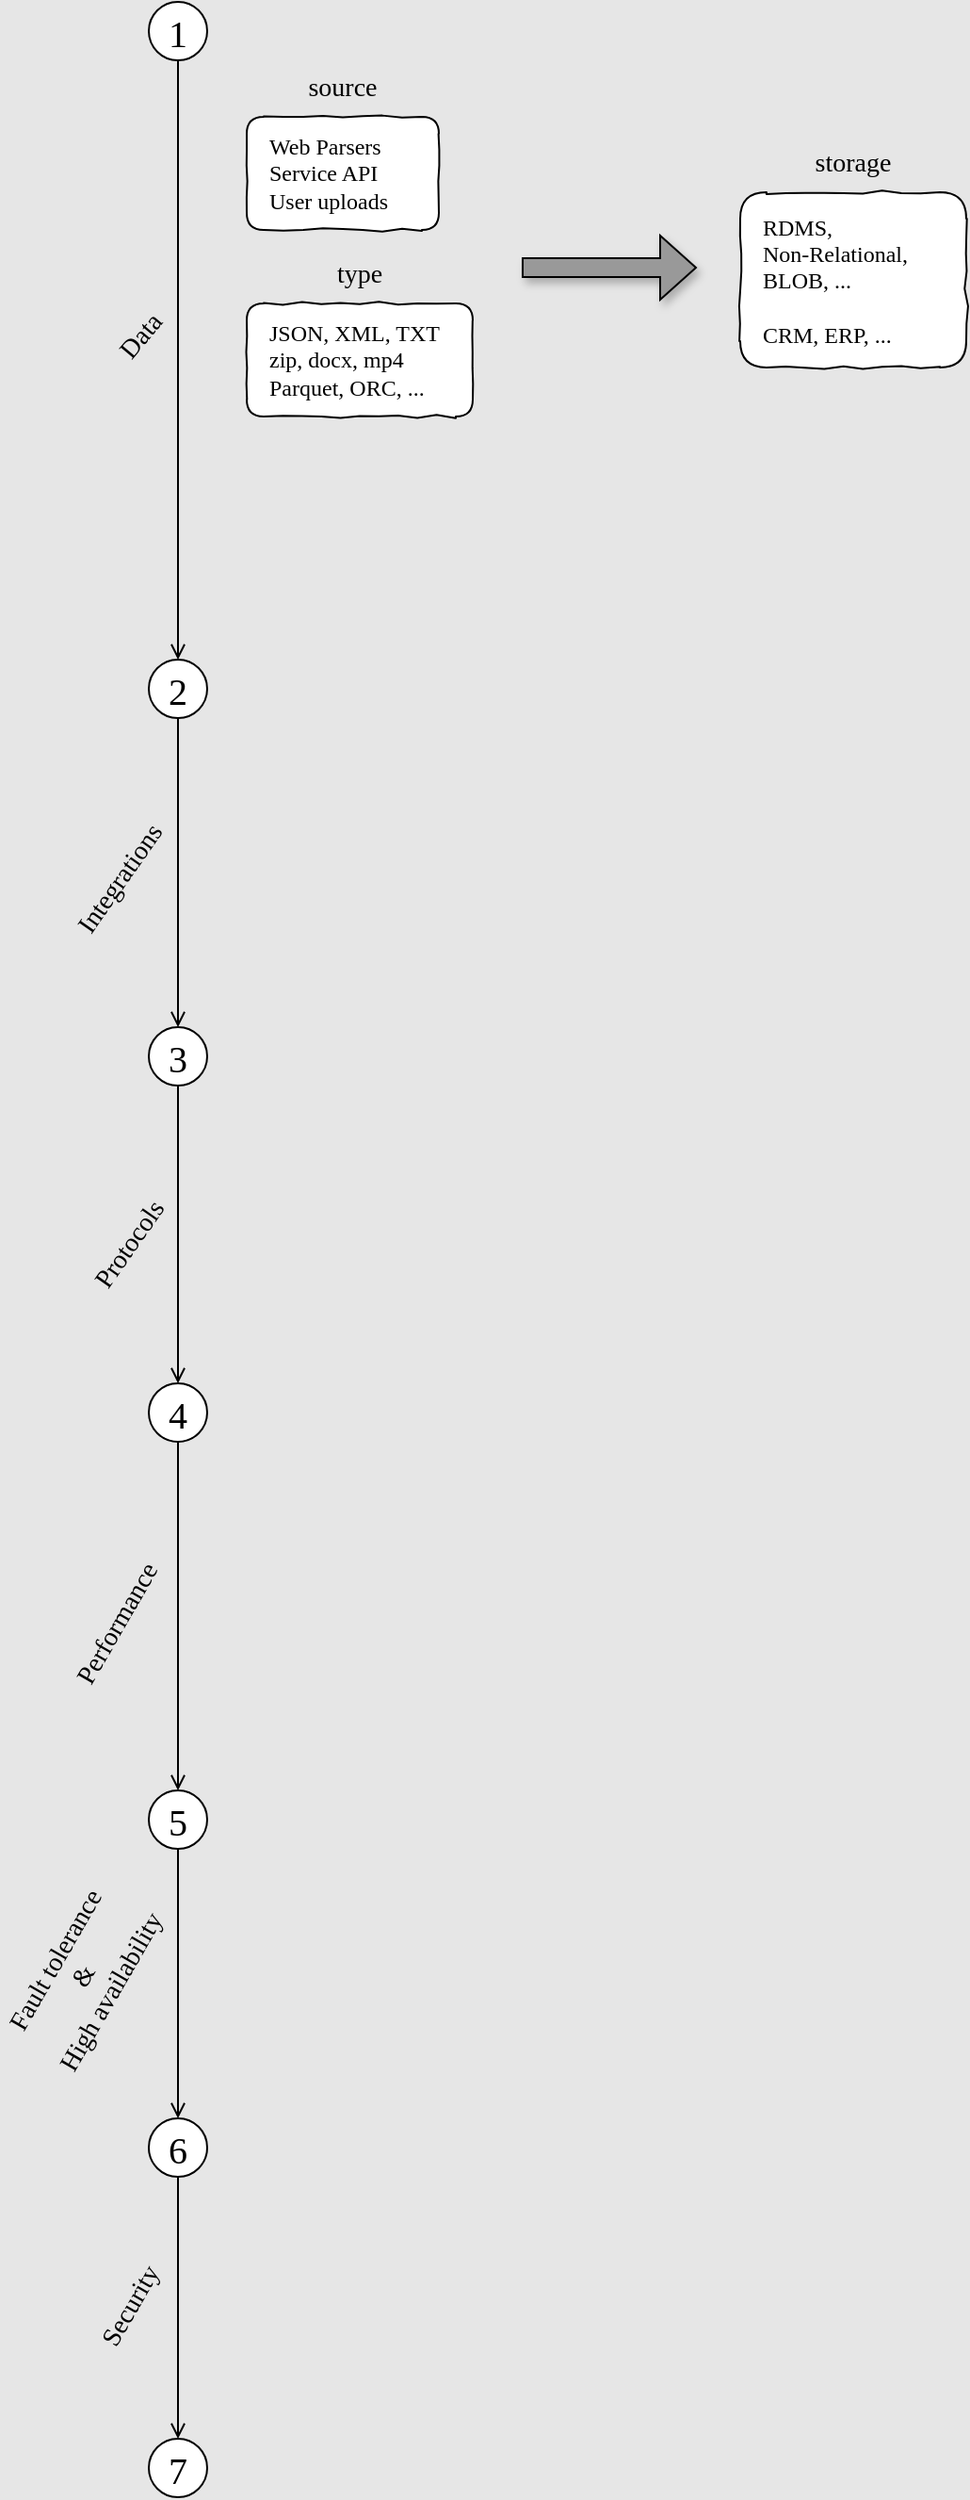 <mxfile version="21.3.2" type="github">
  <diagram name="Page-1" id="Rw8HSiMwXpafIOUnl7IF">
    <mxGraphModel dx="807" dy="579" grid="0" gridSize="10" guides="1" tooltips="1" connect="1" arrows="1" fold="1" page="1" pageScale="1" pageWidth="1169" pageHeight="1654" background="#E6E6E6" math="0" shadow="0">
      <root>
        <mxCell id="0" />
        <mxCell id="1" parent="0" />
        <mxCell id="qGmf7XJ8JI8CwWFyn86P-5" value="1" style="ellipse;whiteSpace=wrap;html=1;aspect=fixed;strokeWidth=1;fontSize=20;comic=0;fontFamily=Comic Sans MS;" vertex="1" parent="1">
          <mxGeometry x="88" y="66" width="31" height="31" as="geometry" />
        </mxCell>
        <mxCell id="qGmf7XJ8JI8CwWFyn86P-6" value="" style="endArrow=open;html=1;rounded=0;exitX=0.5;exitY=1;exitDx=0;exitDy=0;entryX=0.5;entryY=0;entryDx=0;entryDy=0;endFill=0;" edge="1" parent="1" source="qGmf7XJ8JI8CwWFyn86P-5" target="qGmf7XJ8JI8CwWFyn86P-8">
          <mxGeometry relative="1" as="geometry">
            <mxPoint x="171" y="320" as="sourcePoint" />
            <mxPoint x="439" y="318" as="targetPoint" />
          </mxGeometry>
        </mxCell>
        <mxCell id="qGmf7XJ8JI8CwWFyn86P-7" value="Data" style="edgeLabel;resizable=0;html=1;align=center;verticalAlign=middle;fontSize=14;labelBackgroundColor=none;fontFamily=Comic Sans MS;rotation=-50;" connectable="0" vertex="1" parent="qGmf7XJ8JI8CwWFyn86P-6">
          <mxGeometry relative="1" as="geometry">
            <mxPoint x="-20" y="-12" as="offset" />
          </mxGeometry>
        </mxCell>
        <mxCell id="qGmf7XJ8JI8CwWFyn86P-8" value="2" style="ellipse;whiteSpace=wrap;html=1;aspect=fixed;strokeWidth=1;fontSize=20;comic=0;fontFamily=Comic Sans MS;" vertex="1" parent="1">
          <mxGeometry x="88" y="415" width="31" height="31" as="geometry" />
        </mxCell>
        <mxCell id="qGmf7XJ8JI8CwWFyn86P-9" value="3" style="ellipse;whiteSpace=wrap;html=1;aspect=fixed;strokeWidth=1;fontSize=20;comic=0;fontFamily=Comic Sans MS;" vertex="1" parent="1">
          <mxGeometry x="88" y="610" width="31" height="31" as="geometry" />
        </mxCell>
        <mxCell id="qGmf7XJ8JI8CwWFyn86P-11" value="" style="endArrow=open;html=1;rounded=0;entryX=0.5;entryY=0;entryDx=0;entryDy=0;endFill=0;exitX=0.5;exitY=1;exitDx=0;exitDy=0;" edge="1" parent="1" source="qGmf7XJ8JI8CwWFyn86P-8" target="qGmf7XJ8JI8CwWFyn86P-9">
          <mxGeometry relative="1" as="geometry">
            <mxPoint x="501" y="346" as="sourcePoint" />
            <mxPoint x="458" y="327" as="targetPoint" />
          </mxGeometry>
        </mxCell>
        <mxCell id="qGmf7XJ8JI8CwWFyn86P-12" value="Integrations" style="edgeLabel;resizable=0;html=1;align=center;verticalAlign=middle;fontSize=14;labelBackgroundColor=none;fontFamily=Comic Sans MS;rotation=-55;" connectable="0" vertex="1" parent="qGmf7XJ8JI8CwWFyn86P-11">
          <mxGeometry relative="1" as="geometry">
            <mxPoint x="-31" y="4" as="offset" />
          </mxGeometry>
        </mxCell>
        <mxCell id="qGmf7XJ8JI8CwWFyn86P-13" value="4" style="ellipse;whiteSpace=wrap;html=1;aspect=fixed;strokeWidth=1;fontSize=20;comic=0;fontFamily=Comic Sans MS;" vertex="1" parent="1">
          <mxGeometry x="88" y="799" width="31" height="31" as="geometry" />
        </mxCell>
        <mxCell id="qGmf7XJ8JI8CwWFyn86P-15" value="" style="endArrow=open;html=1;rounded=0;entryX=0.5;entryY=0;entryDx=0;entryDy=0;endFill=0;exitX=0.5;exitY=1;exitDx=0;exitDy=0;" edge="1" parent="1" source="qGmf7XJ8JI8CwWFyn86P-9" target="qGmf7XJ8JI8CwWFyn86P-13">
          <mxGeometry relative="1" as="geometry">
            <mxPoint x="114" y="456" as="sourcePoint" />
            <mxPoint x="114" y="620" as="targetPoint" />
          </mxGeometry>
        </mxCell>
        <mxCell id="qGmf7XJ8JI8CwWFyn86P-16" value="&lt;div&gt;Protocols&lt;/div&gt;" style="edgeLabel;resizable=0;html=1;align=center;verticalAlign=middle;fontSize=14;labelBackgroundColor=none;fontFamily=Comic Sans MS;rotation=-55;" connectable="0" vertex="1" parent="qGmf7XJ8JI8CwWFyn86P-15">
          <mxGeometry relative="1" as="geometry">
            <mxPoint x="-26" y="6" as="offset" />
          </mxGeometry>
        </mxCell>
        <mxCell id="qGmf7XJ8JI8CwWFyn86P-17" value="5" style="ellipse;whiteSpace=wrap;html=1;aspect=fixed;strokeWidth=1;fontSize=20;comic=0;fontFamily=Comic Sans MS;" vertex="1" parent="1">
          <mxGeometry x="88" y="1015" width="31" height="31" as="geometry" />
        </mxCell>
        <mxCell id="qGmf7XJ8JI8CwWFyn86P-18" value="" style="endArrow=open;html=1;rounded=0;entryX=0.5;entryY=0;entryDx=0;entryDy=0;endFill=0;exitX=0.5;exitY=1;exitDx=0;exitDy=0;" edge="1" parent="1" source="qGmf7XJ8JI8CwWFyn86P-13" target="qGmf7XJ8JI8CwWFyn86P-17">
          <mxGeometry relative="1" as="geometry">
            <mxPoint x="114" y="651" as="sourcePoint" />
            <mxPoint x="114" y="809" as="targetPoint" />
          </mxGeometry>
        </mxCell>
        <mxCell id="qGmf7XJ8JI8CwWFyn86P-19" value="Performance" style="edgeLabel;resizable=0;html=1;align=center;verticalAlign=middle;fontSize=14;labelBackgroundColor=none;fontFamily=Comic Sans MS;rotation=-60;labelBorderColor=none;" connectable="0" vertex="1" parent="qGmf7XJ8JI8CwWFyn86P-18">
          <mxGeometry relative="1" as="geometry">
            <mxPoint x="-32" y="5" as="offset" />
          </mxGeometry>
        </mxCell>
        <mxCell id="qGmf7XJ8JI8CwWFyn86P-20" value="6" style="ellipse;whiteSpace=wrap;html=1;aspect=fixed;strokeWidth=1;fontSize=20;comic=0;fontFamily=Comic Sans MS;" vertex="1" parent="1">
          <mxGeometry x="88" y="1189" width="31" height="31" as="geometry" />
        </mxCell>
        <mxCell id="qGmf7XJ8JI8CwWFyn86P-21" value="" style="endArrow=open;html=1;rounded=0;entryX=0.5;entryY=0;entryDx=0;entryDy=0;endFill=0;exitX=0.5;exitY=1;exitDx=0;exitDy=0;" edge="1" parent="1" source="qGmf7XJ8JI8CwWFyn86P-17" target="qGmf7XJ8JI8CwWFyn86P-20">
          <mxGeometry relative="1" as="geometry">
            <mxPoint x="152" y="1029" as="sourcePoint" />
            <mxPoint x="152" y="1214" as="targetPoint" />
          </mxGeometry>
        </mxCell>
        <mxCell id="qGmf7XJ8JI8CwWFyn86P-22" value="&lt;div&gt;Fault tolerance&lt;/div&gt;&lt;div&gt;&amp;amp;&lt;/div&gt;&lt;div&gt;High availability&lt;/div&gt;" style="edgeLabel;resizable=0;html=1;align=center;verticalAlign=middle;fontSize=14;labelBackgroundColor=none;fontFamily=Comic Sans MS;rotation=-60;" connectable="0" vertex="1" parent="qGmf7XJ8JI8CwWFyn86P-21">
          <mxGeometry relative="1" as="geometry">
            <mxPoint x="-50" y="-3" as="offset" />
          </mxGeometry>
        </mxCell>
        <mxCell id="qGmf7XJ8JI8CwWFyn86P-23" value="7" style="ellipse;whiteSpace=wrap;html=1;aspect=fixed;strokeWidth=1;fontSize=20;comic=0;fontFamily=Comic Sans MS;" vertex="1" parent="1">
          <mxGeometry x="88" y="1359" width="31" height="31" as="geometry" />
        </mxCell>
        <mxCell id="qGmf7XJ8JI8CwWFyn86P-24" value="" style="endArrow=open;html=1;rounded=0;entryX=0.5;entryY=0;entryDx=0;entryDy=0;endFill=0;exitX=0.5;exitY=1;exitDx=0;exitDy=0;" edge="1" parent="1" source="qGmf7XJ8JI8CwWFyn86P-20" target="qGmf7XJ8JI8CwWFyn86P-23">
          <mxGeometry relative="1" as="geometry">
            <mxPoint x="156" y="1210" as="sourcePoint" />
            <mxPoint x="156" y="1395" as="targetPoint" />
          </mxGeometry>
        </mxCell>
        <mxCell id="qGmf7XJ8JI8CwWFyn86P-25" value="Security" style="edgeLabel;resizable=0;html=1;align=center;verticalAlign=middle;fontSize=14;labelBackgroundColor=none;fontFamily=Comic Sans MS;rotation=-60;labelBorderColor=none;" connectable="0" vertex="1" parent="qGmf7XJ8JI8CwWFyn86P-24">
          <mxGeometry relative="1" as="geometry">
            <mxPoint x="-25" as="offset" />
          </mxGeometry>
        </mxCell>
        <mxCell id="qGmf7XJ8JI8CwWFyn86P-33" value="" style="group" vertex="1" connectable="0" parent="1">
          <mxGeometry x="140" y="97" width="102" height="90" as="geometry" />
        </mxCell>
        <mxCell id="qGmf7XJ8JI8CwWFyn86P-26" value="&lt;div&gt;Web Parsers&lt;/div&gt;&lt;div&gt;Service API&lt;/div&gt;&lt;div&gt;User uploads&lt;br&gt;&lt;/div&gt;" style="rounded=1;whiteSpace=wrap;html=1;fontFamily=Comic Sans MS;labelBackgroundColor=none;comic=1;imageAspect=1;align=left;spacingLeft=10;" vertex="1" parent="qGmf7XJ8JI8CwWFyn86P-33">
          <mxGeometry y="30" width="102" height="60" as="geometry" />
        </mxCell>
        <mxCell id="qGmf7XJ8JI8CwWFyn86P-27" value="source" style="text;html=1;strokeColor=none;fillColor=none;align=center;verticalAlign=middle;whiteSpace=wrap;rounded=0;fontFamily=Comic Sans MS;fontSize=14;" vertex="1" parent="qGmf7XJ8JI8CwWFyn86P-33">
          <mxGeometry x="21" width="60" height="30" as="geometry" />
        </mxCell>
        <mxCell id="qGmf7XJ8JI8CwWFyn86P-34" value="" style="group;shadow=0;" vertex="1" connectable="0" parent="1">
          <mxGeometry x="140" y="196" width="120" height="90" as="geometry" />
        </mxCell>
        <mxCell id="qGmf7XJ8JI8CwWFyn86P-30" value="&lt;div&gt;JSON, XML, TXT&lt;br&gt;&lt;/div&gt;&lt;div&gt;zip, docx, mp4&lt;/div&gt;&lt;div&gt;Parquet, ORC, ...&lt;br&gt;&lt;/div&gt;" style="rounded=1;whiteSpace=wrap;html=1;fontFamily=Comic Sans MS;labelBackgroundColor=none;comic=1;imageAspect=1;align=left;spacingLeft=10;" vertex="1" parent="qGmf7XJ8JI8CwWFyn86P-34">
          <mxGeometry y="30" width="120" height="60" as="geometry" />
        </mxCell>
        <mxCell id="qGmf7XJ8JI8CwWFyn86P-31" value="type" style="text;html=1;strokeColor=none;fillColor=none;align=center;verticalAlign=middle;whiteSpace=wrap;rounded=0;fontFamily=Comic Sans MS;fontSize=14;" vertex="1" parent="qGmf7XJ8JI8CwWFyn86P-34">
          <mxGeometry x="30" width="60" height="30" as="geometry" />
        </mxCell>
        <mxCell id="qGmf7XJ8JI8CwWFyn86P-38" value="" style="endArrow=block;html=1;rounded=0;endWidth=23.077;fillColor=#999999;fillStyle=solid;shadow=1;gradientColor=none;endFill=0;shape=flexArrow;strokeColor=default;" edge="1" parent="1">
          <mxGeometry width="50" height="50" relative="1" as="geometry">
            <mxPoint x="286" y="207" as="sourcePoint" />
            <mxPoint x="379" y="207" as="targetPoint" />
          </mxGeometry>
        </mxCell>
        <mxCell id="qGmf7XJ8JI8CwWFyn86P-39" value="" style="group" vertex="1" connectable="0" parent="1">
          <mxGeometry x="402" y="137" width="120" height="123" as="geometry" />
        </mxCell>
        <mxCell id="qGmf7XJ8JI8CwWFyn86P-36" value="&lt;div&gt;RDMS,&lt;/div&gt;&lt;div&gt;Non-Relational,&lt;br&gt;&lt;/div&gt;&lt;div&gt;BLOB, ...&lt;/div&gt;&lt;div&gt;&lt;br&gt;&lt;/div&gt;&lt;div&gt;CRM, ERP, ...&lt;br&gt;&lt;/div&gt;" style="rounded=1;whiteSpace=wrap;html=1;fontFamily=Comic Sans MS;labelBackgroundColor=none;comic=1;imageAspect=1;align=left;spacingLeft=10;" vertex="1" parent="qGmf7XJ8JI8CwWFyn86P-39">
          <mxGeometry y="30" width="120" height="93" as="geometry" />
        </mxCell>
        <mxCell id="qGmf7XJ8JI8CwWFyn86P-37" value="storage" style="text;html=1;strokeColor=none;fillColor=none;align=center;verticalAlign=middle;whiteSpace=wrap;rounded=0;fontFamily=Comic Sans MS;fontSize=14;" vertex="1" parent="qGmf7XJ8JI8CwWFyn86P-39">
          <mxGeometry x="30" width="60" height="30" as="geometry" />
        </mxCell>
      </root>
    </mxGraphModel>
  </diagram>
</mxfile>

